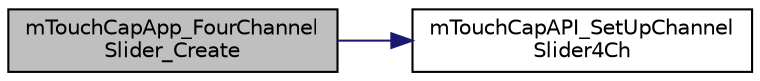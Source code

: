 digraph "mTouchCapApp_FourChannelSlider_Create"
{
  edge [fontname="Helvetica",fontsize="10",labelfontname="Helvetica",labelfontsize="10"];
  node [fontname="Helvetica",fontsize="10",shape=record];
  rankdir="LR";
  Node1 [label="mTouchCapApp_FourChannel\lSlider_Create",height=0.2,width=0.4,color="black", fillcolor="grey75", style="filled", fontcolor="black"];
  Node1 -> Node2 [color="midnightblue",fontsize="10",style="solid",fontname="Helvetica"];
  Node2 [label="mTouchCapAPI_SetUpChannel\lSlider4Ch",height=0.2,width=0.4,color="black", fillcolor="white", style="filled",URL="$m_touch_cap_a_p_i_8h.html#ab47385da4dff4e0b03f8a83a254ff63f"];
}
